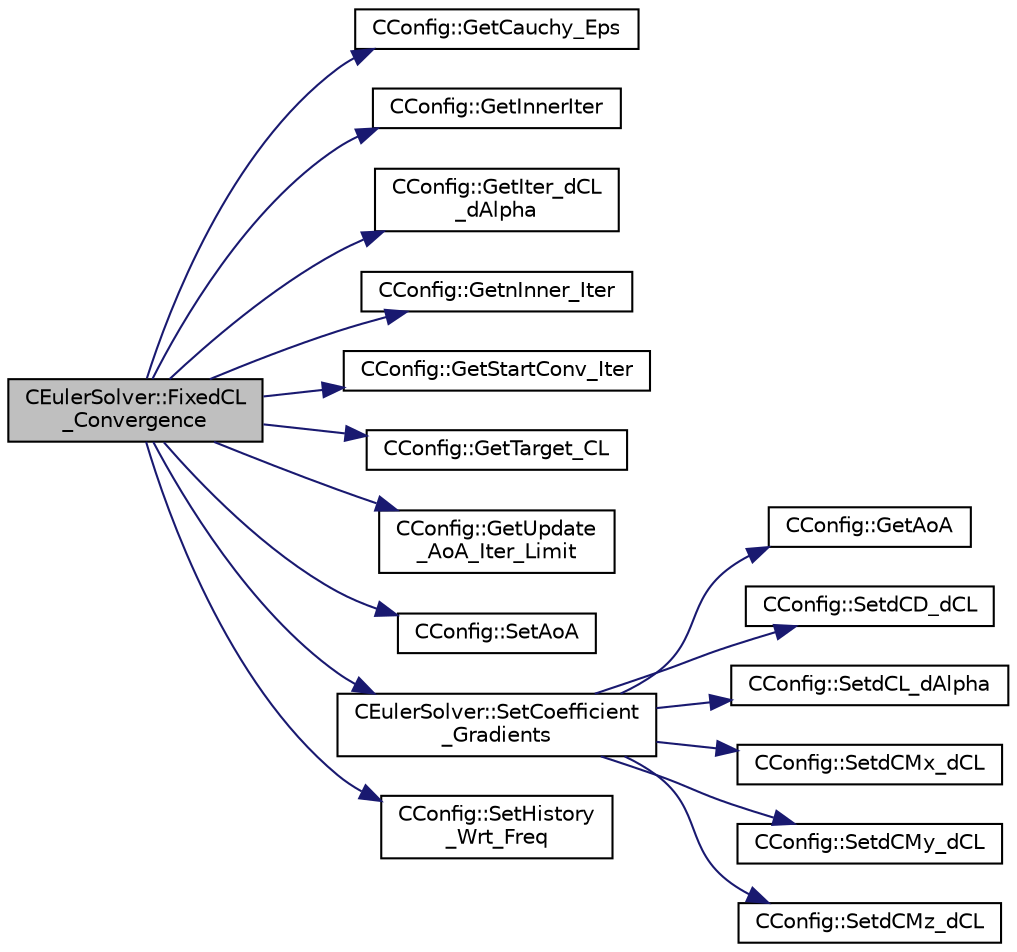 digraph "CEulerSolver::FixedCL_Convergence"
{
 // LATEX_PDF_SIZE
  edge [fontname="Helvetica",fontsize="10",labelfontname="Helvetica",labelfontsize="10"];
  node [fontname="Helvetica",fontsize="10",shape=record];
  rankdir="LR";
  Node1 [label="CEulerSolver::FixedCL\l_Convergence",height=0.2,width=0.4,color="black", fillcolor="grey75", style="filled", fontcolor="black",tooltip="Check for convergence of the Fixed CL mode to the target CL."];
  Node1 -> Node2 [color="midnightblue",fontsize="10",style="solid",fontname="Helvetica"];
  Node2 [label="CConfig::GetCauchy_Eps",height=0.2,width=0.4,color="black", fillcolor="white", style="filled",URL="$classCConfig.html#a54d79b52fc5c4198157ef11582cbe0f0",tooltip="Get the value of convergence criteria for the Cauchy method in the direct, adjoint or linearized prob..."];
  Node1 -> Node3 [color="midnightblue",fontsize="10",style="solid",fontname="Helvetica"];
  Node3 [label="CConfig::GetInnerIter",height=0.2,width=0.4,color="black", fillcolor="white", style="filled",URL="$classCConfig.html#a079a90396222697f01e0c365285c915d",tooltip="Get the current FSI iteration number."];
  Node1 -> Node4 [color="midnightblue",fontsize="10",style="solid",fontname="Helvetica"];
  Node4 [label="CConfig::GetIter_dCL\l_dAlpha",height=0.2,width=0.4,color="black", fillcolor="white", style="filled",URL="$classCConfig.html#a6f0e9a64c86c3689fc4c17929013098c",tooltip="Number of iterations to evaluate dCL_dAlpha."];
  Node1 -> Node5 [color="midnightblue",fontsize="10",style="solid",fontname="Helvetica"];
  Node5 [label="CConfig::GetnInner_Iter",height=0.2,width=0.4,color="black", fillcolor="white", style="filled",URL="$classCConfig.html#a096cf3c68234d10476425acf40a7bf40",tooltip="Get the number of inner iterations."];
  Node1 -> Node6 [color="midnightblue",fontsize="10",style="solid",fontname="Helvetica"];
  Node6 [label="CConfig::GetStartConv_Iter",height=0.2,width=0.4,color="black", fillcolor="white", style="filled",URL="$classCConfig.html#af39d61d7738b0104b4fe26d8f177c90f",tooltip="Get the number of iterations that are not considered in the convergence criteria."];
  Node1 -> Node7 [color="midnightblue",fontsize="10",style="solid",fontname="Helvetica"];
  Node7 [label="CConfig::GetTarget_CL",height=0.2,width=0.4,color="black", fillcolor="white", style="filled",URL="$classCConfig.html#a4ae2bdaddb0e224332a236368de2d998",tooltip="Get the value specified for the target CL."];
  Node1 -> Node8 [color="midnightblue",fontsize="10",style="solid",fontname="Helvetica"];
  Node8 [label="CConfig::GetUpdate\l_AoA_Iter_Limit",height=0.2,width=0.4,color="black", fillcolor="white", style="filled",URL="$classCConfig.html#a29c3e54d1edfa6ec5ac2840fa2b4b1a8",tooltip="Get the maximum number of iterations between AoA updates for fixed C_L mode."];
  Node1 -> Node9 [color="midnightblue",fontsize="10",style="solid",fontname="Helvetica"];
  Node9 [label="CConfig::SetAoA",height=0.2,width=0.4,color="black", fillcolor="white", style="filled",URL="$classCConfig.html#a32f628d1d3d3e2e4888886e4cadf167b",tooltip="Set the angle of attack."];
  Node1 -> Node10 [color="midnightblue",fontsize="10",style="solid",fontname="Helvetica"];
  Node10 [label="CEulerSolver::SetCoefficient\l_Gradients",height=0.2,width=0.4,color="black", fillcolor="white", style="filled",URL="$classCEulerSolver.html#ab4fa5557c81f931fc824483e62ead218",tooltip="Set gradients of coefficients for fixed CL mode."];
  Node10 -> Node11 [color="midnightblue",fontsize="10",style="solid",fontname="Helvetica"];
  Node11 [label="CConfig::GetAoA",height=0.2,width=0.4,color="black", fillcolor="white", style="filled",URL="$classCConfig.html#aa824c1a1b3c7cd05b7be414a76e0b250",tooltip="Get the angle of attack of the body. This is the angle between a reference line on a lifting body (of..."];
  Node10 -> Node12 [color="midnightblue",fontsize="10",style="solid",fontname="Helvetica"];
  Node12 [label="CConfig::SetdCD_dCL",height=0.2,width=0.4,color="black", fillcolor="white", style="filled",URL="$classCConfig.html#ae2a0ddd50ec6acbd74f76c7f9f167c66",tooltip="Value of the weight of the CD, CL, CM optimization."];
  Node10 -> Node13 [color="midnightblue",fontsize="10",style="solid",fontname="Helvetica"];
  Node13 [label="CConfig::SetdCL_dAlpha",height=0.2,width=0.4,color="black", fillcolor="white", style="filled",URL="$classCConfig.html#a6d8949230a604c04494dc5c1089d5236",tooltip="Value of the weight of the CD, CL, CM optimization."];
  Node10 -> Node14 [color="midnightblue",fontsize="10",style="solid",fontname="Helvetica"];
  Node14 [label="CConfig::SetdCMx_dCL",height=0.2,width=0.4,color="black", fillcolor="white", style="filled",URL="$classCConfig.html#afd39f185663752b3a48f73ff05ce89e2",tooltip="Value of the weight of the CD, CL, CM optimization."];
  Node10 -> Node15 [color="midnightblue",fontsize="10",style="solid",fontname="Helvetica"];
  Node15 [label="CConfig::SetdCMy_dCL",height=0.2,width=0.4,color="black", fillcolor="white", style="filled",URL="$classCConfig.html#ad7f68b41f4633cff714b1b983d90d8ea",tooltip="Value of the weight of the CD, CL, CM optimization."];
  Node10 -> Node16 [color="midnightblue",fontsize="10",style="solid",fontname="Helvetica"];
  Node16 [label="CConfig::SetdCMz_dCL",height=0.2,width=0.4,color="black", fillcolor="white", style="filled",URL="$classCConfig.html#a8dd670373454018b59e99a11804d4477",tooltip="Value of the weight of the CD, CL, CM optimization."];
  Node1 -> Node17 [color="midnightblue",fontsize="10",style="solid",fontname="Helvetica"];
  Node17 [label="CConfig::SetHistory\l_Wrt_Freq",height=0.2,width=0.4,color="black", fillcolor="white", style="filled",URL="$classCConfig.html#a2ed91082f7ef2637634986e35e9f1cdc",tooltip="SetHistory_Wrt_Freq_Inner."];
}
